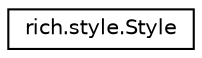 digraph "Graphical Class Hierarchy"
{
 // LATEX_PDF_SIZE
  edge [fontname="Helvetica",fontsize="10",labelfontname="Helvetica",labelfontsize="10"];
  node [fontname="Helvetica",fontsize="10",shape=record];
  rankdir="LR";
  Node0 [label="rich.style.Style",height=0.2,width=0.4,color="black", fillcolor="white", style="filled",URL="$classrich_1_1style_1_1Style.html",tooltip=" "];
}
